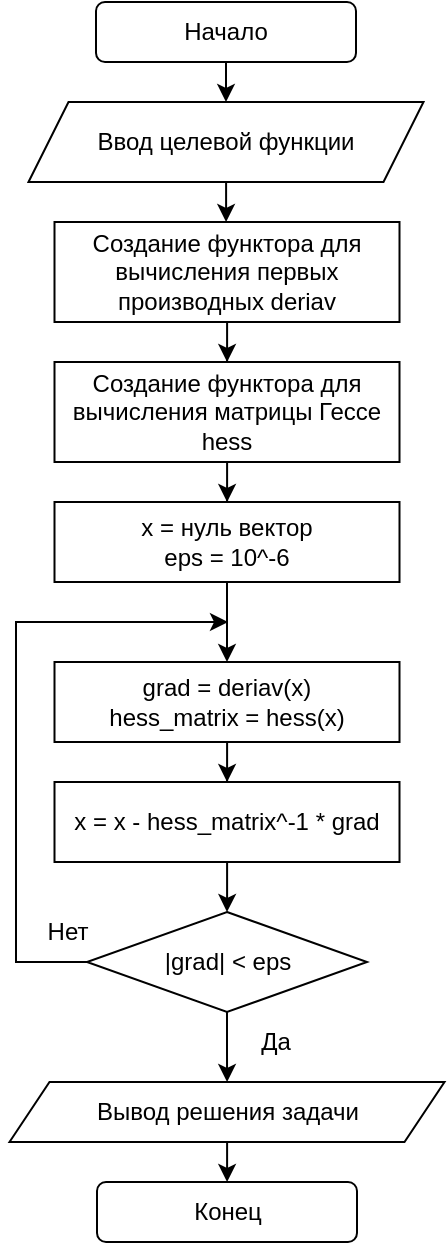 <mxfile version="13.10.6" type="device"><diagram id="CiKXdzpExYf6AQv8yQZc" name="Page-1"><mxGraphModel dx="1038" dy="523" grid="1" gridSize="10" guides="1" tooltips="1" connect="1" arrows="1" fold="1" page="1" pageScale="1" pageWidth="827" pageHeight="1169" math="0" shadow="0"><root><mxCell id="0"/><mxCell id="1" parent="0"/><mxCell id="G1rCe_Gw7F8kLQglJHDW-11" style="edgeStyle=orthogonalEdgeStyle;rounded=0;orthogonalLoop=1;jettySize=auto;html=1;" parent="1" source="G1rCe_Gw7F8kLQglJHDW-1" target="G1rCe_Gw7F8kLQglJHDW-4" edge="1"><mxGeometry relative="1" as="geometry"/></mxCell><mxCell id="G1rCe_Gw7F8kLQglJHDW-1" value="Начало" style="rounded=1;whiteSpace=wrap;html=1;" parent="1" vertex="1"><mxGeometry x="310" y="80" width="130" height="30" as="geometry"/></mxCell><mxCell id="G1rCe_Gw7F8kLQglJHDW-2" value="Конец" style="rounded=1;whiteSpace=wrap;html=1;" parent="1" vertex="1"><mxGeometry x="310.5" y="670" width="130" height="30" as="geometry"/></mxCell><mxCell id="G1rCe_Gw7F8kLQglJHDW-13" style="edgeStyle=orthogonalEdgeStyle;rounded=0;orthogonalLoop=1;jettySize=auto;html=1;" parent="1" source="G1rCe_Gw7F8kLQglJHDW-4" target="G1rCe_Gw7F8kLQglJHDW-6" edge="1"><mxGeometry relative="1" as="geometry"/></mxCell><mxCell id="G1rCe_Gw7F8kLQglJHDW-4" value="Ввод целевой функции" style="shape=parallelogram;perimeter=parallelogramPerimeter;whiteSpace=wrap;html=1;fixedSize=1;" parent="1" vertex="1"><mxGeometry x="276.25" y="130" width="197.5" height="40" as="geometry"/></mxCell><mxCell id="LTOGsx--fdAxSXEAq04I-2" style="edgeStyle=orthogonalEdgeStyle;rounded=0;orthogonalLoop=1;jettySize=auto;html=1;" edge="1" parent="1" source="G1rCe_Gw7F8kLQglJHDW-6" target="LTOGsx--fdAxSXEAq04I-1"><mxGeometry relative="1" as="geometry"/></mxCell><mxCell id="G1rCe_Gw7F8kLQglJHDW-6" value="Создание функтора для вычисления первых производных deriav" style="rounded=0;whiteSpace=wrap;html=1;" parent="1" vertex="1"><mxGeometry x="289.25" y="190" width="172.5" height="50" as="geometry"/></mxCell><mxCell id="ASzNWnW8ieSl15-eRwXE-3" value="Да" style="text;html=1;strokeColor=none;fillColor=none;align=center;verticalAlign=middle;whiteSpace=wrap;rounded=0;" parent="1" vertex="1"><mxGeometry x="380" y="590" width="40" height="20" as="geometry"/></mxCell><mxCell id="LTOGsx--fdAxSXEAq04I-4" style="edgeStyle=orthogonalEdgeStyle;rounded=0;orthogonalLoop=1;jettySize=auto;html=1;" edge="1" parent="1" source="LTOGsx--fdAxSXEAq04I-1" target="LTOGsx--fdAxSXEAq04I-3"><mxGeometry relative="1" as="geometry"/></mxCell><mxCell id="LTOGsx--fdAxSXEAq04I-1" value="Создание функтора для вычисления матрицы Гессе hess" style="rounded=0;whiteSpace=wrap;html=1;" vertex="1" parent="1"><mxGeometry x="289.25" y="260" width="172.5" height="50" as="geometry"/></mxCell><mxCell id="LTOGsx--fdAxSXEAq04I-6" style="edgeStyle=orthogonalEdgeStyle;rounded=0;orthogonalLoop=1;jettySize=auto;html=1;" edge="1" parent="1" source="LTOGsx--fdAxSXEAq04I-3" target="LTOGsx--fdAxSXEAq04I-5"><mxGeometry relative="1" as="geometry"/></mxCell><mxCell id="LTOGsx--fdAxSXEAq04I-3" value="x = нуль вектор&lt;br&gt;eps = 10^-6" style="rounded=0;whiteSpace=wrap;html=1;" vertex="1" parent="1"><mxGeometry x="289.25" y="330" width="172.5" height="40" as="geometry"/></mxCell><mxCell id="LTOGsx--fdAxSXEAq04I-8" style="edgeStyle=orthogonalEdgeStyle;rounded=0;orthogonalLoop=1;jettySize=auto;html=1;" edge="1" parent="1" source="LTOGsx--fdAxSXEAq04I-5" target="LTOGsx--fdAxSXEAq04I-7"><mxGeometry relative="1" as="geometry"/></mxCell><mxCell id="LTOGsx--fdAxSXEAq04I-5" value="grad = deriav(x)&lt;br&gt;hess_matrix = hess(x)" style="rounded=0;whiteSpace=wrap;html=1;" vertex="1" parent="1"><mxGeometry x="289.25" y="410" width="172.5" height="40" as="geometry"/></mxCell><mxCell id="LTOGsx--fdAxSXEAq04I-16" style="edgeStyle=orthogonalEdgeStyle;rounded=0;orthogonalLoop=1;jettySize=auto;html=1;" edge="1" parent="1" source="LTOGsx--fdAxSXEAq04I-7" target="LTOGsx--fdAxSXEAq04I-9"><mxGeometry relative="1" as="geometry"/></mxCell><mxCell id="LTOGsx--fdAxSXEAq04I-7" value="x = x - hess_matrix^-1 * grad" style="rounded=0;whiteSpace=wrap;html=1;" vertex="1" parent="1"><mxGeometry x="289.25" y="470" width="172.5" height="40" as="geometry"/></mxCell><mxCell id="LTOGsx--fdAxSXEAq04I-10" style="edgeStyle=orthogonalEdgeStyle;rounded=0;orthogonalLoop=1;jettySize=auto;html=1;" edge="1" parent="1" source="LTOGsx--fdAxSXEAq04I-9" target="LTOGsx--fdAxSXEAq04I-17"><mxGeometry relative="1" as="geometry"><mxPoint x="375.5" y="630" as="targetPoint"/></mxGeometry></mxCell><mxCell id="LTOGsx--fdAxSXEAq04I-14" style="edgeStyle=orthogonalEdgeStyle;rounded=0;orthogonalLoop=1;jettySize=auto;html=1;exitX=0;exitY=0.5;exitDx=0;exitDy=0;" edge="1" parent="1" source="LTOGsx--fdAxSXEAq04I-9"><mxGeometry relative="1" as="geometry"><mxPoint x="376" y="390" as="targetPoint"/><Array as="points"><mxPoint x="270" y="560"/><mxPoint x="270" y="390"/></Array></mxGeometry></mxCell><mxCell id="LTOGsx--fdAxSXEAq04I-9" value="|grad| &amp;lt; eps" style="rhombus;whiteSpace=wrap;html=1;" vertex="1" parent="1"><mxGeometry x="305.5" y="535" width="140" height="50" as="geometry"/></mxCell><mxCell id="LTOGsx--fdAxSXEAq04I-11" value="Нет" style="text;html=1;strokeColor=none;fillColor=none;align=center;verticalAlign=middle;whiteSpace=wrap;rounded=0;" vertex="1" parent="1"><mxGeometry x="276.25" y="535" width="40" height="20" as="geometry"/></mxCell><mxCell id="LTOGsx--fdAxSXEAq04I-18" style="edgeStyle=orthogonalEdgeStyle;rounded=0;orthogonalLoop=1;jettySize=auto;html=1;" edge="1" parent="1" source="LTOGsx--fdAxSXEAq04I-17" target="G1rCe_Gw7F8kLQglJHDW-2"><mxGeometry relative="1" as="geometry"/></mxCell><mxCell id="LTOGsx--fdAxSXEAq04I-17" value="Вывод решения задачи" style="shape=parallelogram;perimeter=parallelogramPerimeter;whiteSpace=wrap;html=1;fixedSize=1;" vertex="1" parent="1"><mxGeometry x="266.75" y="620" width="217.5" height="30" as="geometry"/></mxCell></root></mxGraphModel></diagram></mxfile>